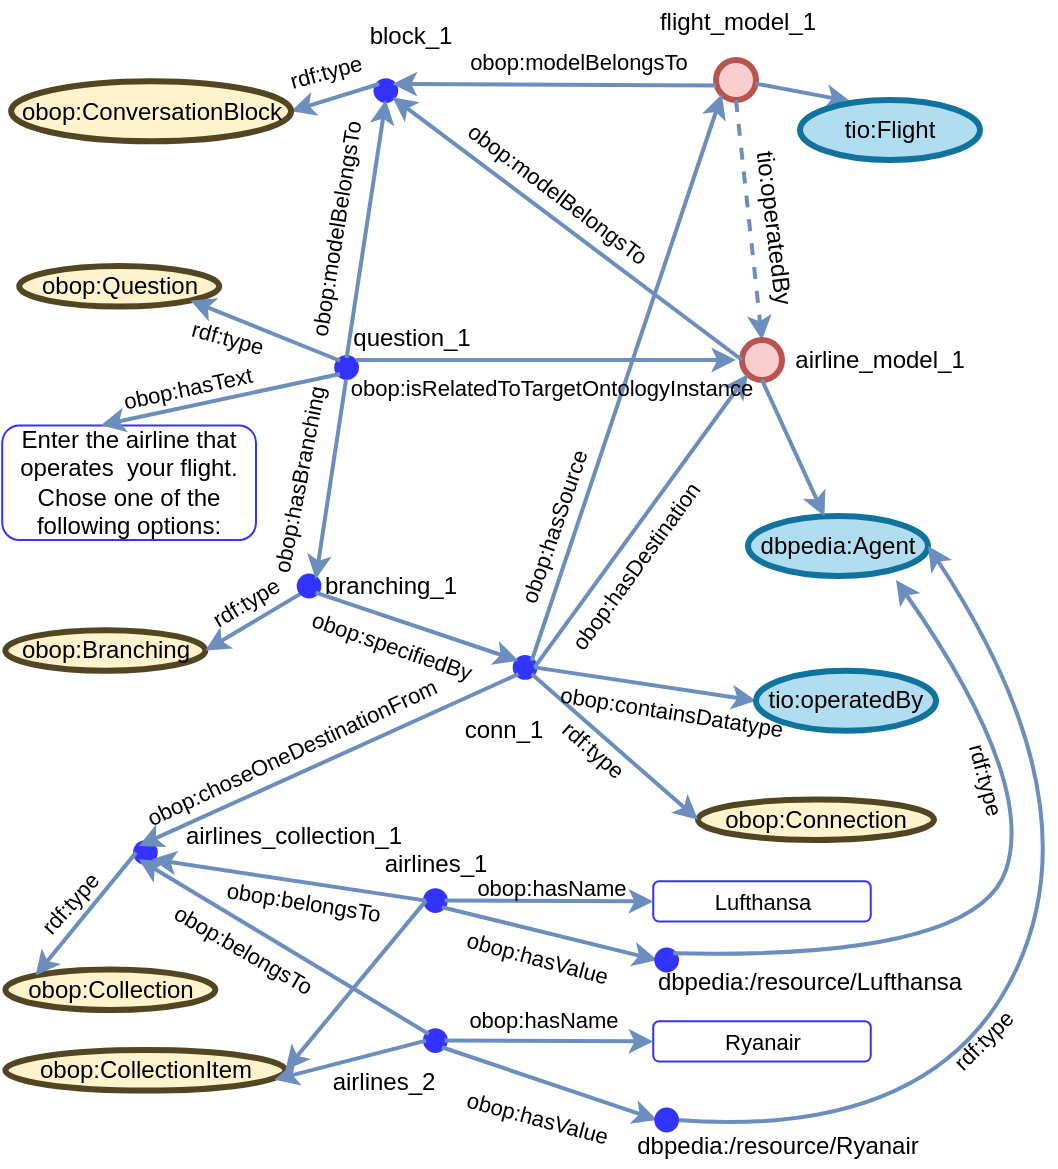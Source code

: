 <mxfile version="20.3.0" type="device"><diagram id="Y75jTk-KJGYCbNqe0n6E" name="Page-1"><mxGraphModel dx="541" dy="1519" grid="1" gridSize="10" guides="1" tooltips="1" connect="1" arrows="1" fold="1" page="1" pageScale="1" pageWidth="827" pageHeight="1169" math="0" shadow="0"><root><mxCell id="0"/><mxCell id="1" parent="0"/><mxCell id="DVhG_GtRtizrIPwF_p6A-2" value="" style="ellipse;whiteSpace=wrap;html=1;aspect=fixed;strokeWidth=3;fillColor=#f8cecc;strokeColor=#b85450;" parent="1" vertex="1"><mxGeometry x="470" y="-270" width="20" height="20" as="geometry"/></mxCell><mxCell id="DVhG_GtRtizrIPwF_p6A-3" value="" style="endArrow=classic;html=1;rounded=0;strokeWidth=2;fillColor=#dae8fc;strokeColor=#6c8ebf;entryX=0.281;entryY=0.024;entryDx=0;entryDy=0;entryPerimeter=0;" parent="1" source="DVhG_GtRtizrIPwF_p6A-2" target="DVhG_GtRtizrIPwF_p6A-55" edge="1"><mxGeometry width="50" height="50" relative="1" as="geometry"><mxPoint x="450" y="-290" as="sourcePoint"/><mxPoint x="510" y="-320" as="targetPoint"/></mxGeometry></mxCell><mxCell id="DVhG_GtRtizrIPwF_p6A-4" value="flight_model_1" style="text;html=1;strokeColor=none;fillColor=none;align=center;verticalAlign=middle;whiteSpace=wrap;rounded=0;strokeWidth=3;" parent="1" vertex="1"><mxGeometry x="440.62" y="-299.38" width="80" height="20" as="geometry"/></mxCell><mxCell id="DVhG_GtRtizrIPwF_p6A-38" value="" style="endArrow=classic;html=1;rounded=0;strokeWidth=2;fillColor=#dae8fc;strokeColor=#6c8ebf;exitX=0.5;exitY=1;exitDx=0;exitDy=0;entryX=0.5;entryY=0;entryDx=0;entryDy=0;dashed=1;" parent="1" source="DVhG_GtRtizrIPwF_p6A-2" target="FDeUy-glK3Z7ZYNWuhvH-17" edge="1"><mxGeometry width="50" height="50" relative="1" as="geometry"><mxPoint x="430" y="-240" as="sourcePoint"/><mxPoint x="310" y="-360" as="targetPoint"/></mxGeometry></mxCell><mxCell id="DVhG_GtRtizrIPwF_p6A-40" value="tio:operatedBy" style="text;html=1;strokeColor=none;fillColor=none;align=center;verticalAlign=middle;whiteSpace=wrap;rounded=0;strokeWidth=3;rotation=83;" parent="1" vertex="1"><mxGeometry x="459" y="-196" width="80" height="20" as="geometry"/></mxCell><mxCell id="DVhG_GtRtizrIPwF_p6A-44" value="obop:modelBelongsTo" style="text;html=1;strokeColor=none;fillColor=none;align=center;verticalAlign=middle;whiteSpace=wrap;rounded=0;strokeWidth=3;fontSize=11;" parent="1" vertex="1"><mxGeometry x="344" y="-279.38" width="115" height="20" as="geometry"/></mxCell><mxCell id="DVhG_GtRtizrIPwF_p6A-51" value="" style="ellipse;whiteSpace=wrap;html=1;aspect=fixed;strokeWidth=3;fillColor=#3333FF;strokeColor=#3333FF;" parent="1" vertex="1"><mxGeometry x="300.23" y="-259.38" width="9.38" height="9.38" as="geometry"/></mxCell><mxCell id="DVhG_GtRtizrIPwF_p6A-52" value="" style="endArrow=none;html=1;rounded=0;strokeWidth=2;fillColor=#dae8fc;strokeColor=#6c8ebf;entryX=-0.006;entryY=0.635;entryDx=0;entryDy=0;entryPerimeter=0;startArrow=classic;startFill=1;endFill=0;exitX=1;exitY=0;exitDx=0;exitDy=0;" parent="1" source="DVhG_GtRtizrIPwF_p6A-51" target="DVhG_GtRtizrIPwF_p6A-2" edge="1"><mxGeometry width="50" height="50" relative="1" as="geometry"><mxPoint x="320" y="-255" as="sourcePoint"/><mxPoint x="309.997" y="-102.36" as="targetPoint"/></mxGeometry></mxCell><mxCell id="DVhG_GtRtizrIPwF_p6A-55" value="tio:Flight" style="ellipse;whiteSpace=wrap;html=1;strokeWidth=3;fillColor=#b1ddf0;strokeColor=#10739e;" parent="1" vertex="1"><mxGeometry x="512" y="-250" width="90" height="30" as="geometry"/></mxCell><mxCell id="DVhG_GtRtizrIPwF_p6A-65" value="" style="endArrow=classic;html=1;rounded=0;strokeWidth=2;fillColor=#dae8fc;strokeColor=#6c8ebf;entryX=1;entryY=0.5;entryDx=0;entryDy=0;exitX=0;exitY=0;exitDx=0;exitDy=0;" parent="1" source="DVhG_GtRtizrIPwF_p6A-51" target="DVhG_GtRtizrIPwF_p6A-66" edge="1"><mxGeometry width="50" height="50" relative="1" as="geometry"><mxPoint x="195.561" y="-137.821" as="sourcePoint"/><mxPoint x="300" y="-188.61" as="targetPoint"/></mxGeometry></mxCell><mxCell id="DVhG_GtRtizrIPwF_p6A-66" value="obop:ConversationBlock" style="ellipse;whiteSpace=wrap;html=1;strokeWidth=3;fillColor=#fff2cc;strokeColor=#524521;" parent="1" vertex="1"><mxGeometry x="117.56" y="-259.38" width="140" height="30" as="geometry"/></mxCell><mxCell id="DVhG_GtRtizrIPwF_p6A-69" value="block_1" style="text;html=1;strokeColor=none;fillColor=none;align=center;verticalAlign=middle;whiteSpace=wrap;rounded=0;strokeWidth=3;rotation=0;" parent="1" vertex="1"><mxGeometry x="295.35" y="-290" width="45.31" height="15.62" as="geometry"/></mxCell><mxCell id="FDeUy-glK3Z7ZYNWuhvH-16" value="" style="ellipse;whiteSpace=wrap;html=1;aspect=fixed;strokeWidth=3;fillColor=#3333FF;strokeColor=#3333FF;" parent="1" vertex="1"><mxGeometry x="280.61" y="-121" width="9.38" height="9.38" as="geometry"/></mxCell><mxCell id="FDeUy-glK3Z7ZYNWuhvH-17" value="" style="ellipse;whiteSpace=wrap;html=1;aspect=fixed;strokeWidth=3;fillColor=#f8cecc;strokeColor=#b85450;" parent="1" vertex="1"><mxGeometry x="483" y="-130" width="20" height="20" as="geometry"/></mxCell><mxCell id="FDeUy-glK3Z7ZYNWuhvH-24" value="" style="endArrow=none;html=1;rounded=0;strokeWidth=2;fillColor=#dae8fc;strokeColor=#6c8ebf;startArrow=classic;startFill=1;endFill=0;" parent="1" edge="1"><mxGeometry width="50" height="50" relative="1" as="geometry"><mxPoint x="480" y="-120" as="sourcePoint"/><mxPoint x="290" y="-120" as="targetPoint"/></mxGeometry></mxCell><mxCell id="FDeUy-glK3Z7ZYNWuhvH-26" value="obop:modelBelongsTo" style="text;html=1;strokeColor=none;fillColor=none;align=center;verticalAlign=middle;whiteSpace=wrap;rounded=0;strokeWidth=3;fontSize=11;rotation=279;" parent="1" vertex="1"><mxGeometry x="240.23" y="-196" width="80" height="20" as="geometry"/></mxCell><mxCell id="FDeUy-glK3Z7ZYNWuhvH-28" value="" style="endArrow=none;html=1;rounded=0;strokeWidth=2;fillColor=#dae8fc;strokeColor=#6c8ebf;entryX=0.5;entryY=0;entryDx=0;entryDy=0;startArrow=classic;startFill=1;endFill=0;exitX=0.5;exitY=1;exitDx=0;exitDy=0;" parent="1" source="DVhG_GtRtizrIPwF_p6A-51" target="FDeUy-glK3Z7ZYNWuhvH-16" edge="1"><mxGeometry width="50" height="50" relative="1" as="geometry"><mxPoint x="290" y="-150" as="sourcePoint"/><mxPoint x="311.994" y="-282.184" as="targetPoint"/></mxGeometry></mxCell><mxCell id="FDeUy-glK3Z7ZYNWuhvH-29" value="rdf:type" style="text;html=1;strokeColor=none;fillColor=none;align=center;verticalAlign=middle;whiteSpace=wrap;rounded=0;strokeWidth=3;fontSize=11;rotation=-15;" parent="1" vertex="1"><mxGeometry x="250.61" y="-274.38" width="48" height="20" as="geometry"/></mxCell><mxCell id="FDeUy-glK3Z7ZYNWuhvH-31" value="" style="endArrow=none;html=1;rounded=0;strokeWidth=2;fillColor=#dae8fc;strokeColor=#6c8ebf;entryX=0;entryY=0.5;entryDx=0;entryDy=0;startArrow=classic;startFill=1;endFill=0;exitX=1;exitY=1;exitDx=0;exitDy=0;" parent="1" source="DVhG_GtRtizrIPwF_p6A-51" target="FDeUy-glK3Z7ZYNWuhvH-17" edge="1"><mxGeometry width="50" height="50" relative="1" as="geometry"><mxPoint x="290" y="-240" as="sourcePoint"/><mxPoint x="455.65" y="-111.62" as="targetPoint"/></mxGeometry></mxCell><mxCell id="FDeUy-glK3Z7ZYNWuhvH-34" value="dbpedia:Agent" style="ellipse;whiteSpace=wrap;html=1;strokeWidth=3;fillColor=#b1ddf0;strokeColor=#10739e;" parent="1" vertex="1"><mxGeometry x="486" y="-42" width="90" height="30" as="geometry"/></mxCell><mxCell id="FDeUy-glK3Z7ZYNWuhvH-35" value="" style="endArrow=classic;html=1;rounded=0;strokeWidth=2;fillColor=#dae8fc;strokeColor=#6c8ebf;exitX=0.5;exitY=1;exitDx=0;exitDy=0;" parent="1" source="FDeUy-glK3Z7ZYNWuhvH-17" target="FDeUy-glK3Z7ZYNWuhvH-34" edge="1"><mxGeometry width="50" height="50" relative="1" as="geometry"><mxPoint x="490" y="-240" as="sourcePoint"/><mxPoint x="490" y="-120" as="targetPoint"/></mxGeometry></mxCell><mxCell id="FDeUy-glK3Z7ZYNWuhvH-39" value="obop:modelBelongsTo" style="text;html=1;strokeColor=none;fillColor=none;align=center;verticalAlign=middle;whiteSpace=wrap;rounded=0;strokeWidth=3;fontSize=11;rotation=37;" parent="1" vertex="1"><mxGeometry x="351" y="-213" width="80" height="20" as="geometry"/></mxCell><mxCell id="FDeUy-glK3Z7ZYNWuhvH-40" value="" style="ellipse;whiteSpace=wrap;html=1;aspect=fixed;strokeWidth=3;fillColor=#3333FF;strokeColor=#3333FF;" parent="1" vertex="1"><mxGeometry x="369.85" y="29" width="9.38" height="9.38" as="geometry"/></mxCell><mxCell id="FDeUy-glK3Z7ZYNWuhvH-41" value="conn_1" style="text;html=1;strokeColor=none;fillColor=none;align=center;verticalAlign=middle;whiteSpace=wrap;rounded=0;strokeWidth=3;rotation=0;" parent="1" vertex="1"><mxGeometry x="334.38" y="55.38" width="60" height="20" as="geometry"/></mxCell><mxCell id="FDeUy-glK3Z7ZYNWuhvH-42" value="" style="endArrow=none;html=1;rounded=0;strokeWidth=2;fillColor=#dae8fc;strokeColor=#6c8ebf;startArrow=classic;startFill=1;endFill=0;exitX=0;exitY=1;exitDx=0;exitDy=0;entryX=1;entryY=0;entryDx=0;entryDy=0;" parent="1" source="DVhG_GtRtizrIPwF_p6A-2" target="FDeUy-glK3Z7ZYNWuhvH-40" edge="1"><mxGeometry width="50" height="50" relative="1" as="geometry"><mxPoint x="490" y="-110" as="sourcePoint"/><mxPoint x="300" y="-110" as="targetPoint"/></mxGeometry></mxCell><mxCell id="FDeUy-glK3Z7ZYNWuhvH-43" value="" style="endArrow=none;html=1;rounded=0;strokeWidth=2;fillColor=#dae8fc;strokeColor=#6c8ebf;startArrow=classic;startFill=1;endFill=0;exitX=0;exitY=1;exitDx=0;exitDy=0;entryX=1;entryY=0.5;entryDx=0;entryDy=0;" parent="1" source="FDeUy-glK3Z7ZYNWuhvH-17" target="FDeUy-glK3Z7ZYNWuhvH-40" edge="1"><mxGeometry width="50" height="50" relative="1" as="geometry"><mxPoint x="482.929" y="-242.929" as="sourcePoint"/><mxPoint x="292.856" y="51.374" as="targetPoint"/></mxGeometry></mxCell><mxCell id="FDeUy-glK3Z7ZYNWuhvH-44" value="obop:hasSource" style="text;html=1;strokeColor=none;fillColor=none;align=center;verticalAlign=middle;whiteSpace=wrap;rounded=0;strokeWidth=3;fontSize=11;rotation=289;" parent="1" vertex="1"><mxGeometry x="349.23" y="-47.0" width="80" height="20" as="geometry"/></mxCell><mxCell id="FDeUy-glK3Z7ZYNWuhvH-45" value="obop:hasDestination" style="text;html=1;strokeColor=none;fillColor=none;align=center;verticalAlign=middle;whiteSpace=wrap;rounded=0;strokeWidth=3;fontSize=11;rotation=306;" parent="1" vertex="1"><mxGeometry x="390" y="-27.0" width="80" height="20" as="geometry"/></mxCell><mxCell id="FDeUy-glK3Z7ZYNWuhvH-47" value="" style="endArrow=none;html=1;rounded=0;strokeWidth=2;fillColor=#dae8fc;strokeColor=#6c8ebf;startArrow=classic;startFill=1;endFill=0;exitX=0;exitY=0.5;exitDx=0;exitDy=0;entryX=1;entryY=0.5;entryDx=0;entryDy=0;" parent="1" source="FDeUy-glK3Z7ZYNWuhvH-49" target="FDeUy-glK3Z7ZYNWuhvH-40" edge="1"><mxGeometry width="50" height="50" relative="1" as="geometry"><mxPoint x="490" y="110" as="sourcePoint"/><mxPoint x="300" y="110" as="targetPoint"/></mxGeometry></mxCell><mxCell id="FDeUy-glK3Z7ZYNWuhvH-49" value="tio:operatedBy" style="ellipse;whiteSpace=wrap;html=1;strokeWidth=3;fillColor=#b1ddf0;strokeColor=#10739e;" parent="1" vertex="1"><mxGeometry x="490" y="35.38" width="90" height="30" as="geometry"/></mxCell><mxCell id="FDeUy-glK3Z7ZYNWuhvH-50" value="" style="ellipse;whiteSpace=wrap;html=1;aspect=fixed;strokeWidth=3;fillColor=#3333FF;strokeColor=#3333FF;" parent="1" vertex="1"><mxGeometry x="180" y="121.62" width="9.38" height="9.38" as="geometry"/></mxCell><mxCell id="FDeUy-glK3Z7ZYNWuhvH-51" value="airlines_collection_1" style="text;html=1;strokeColor=none;fillColor=none;align=center;verticalAlign=middle;whiteSpace=wrap;rounded=0;strokeWidth=3;rotation=0;" parent="1" vertex="1"><mxGeometry x="229" y="107.62" width="60" height="20" as="geometry"/></mxCell><mxCell id="FDeUy-glK3Z7ZYNWuhvH-52" value="obop:Collection" style="ellipse;whiteSpace=wrap;html=1;strokeWidth=3;fillColor=#fff2cc;strokeColor=#524521;" parent="1" vertex="1"><mxGeometry x="114.69" y="184.69" width="105" height="20.31" as="geometry"/></mxCell><mxCell id="FDeUy-glK3Z7ZYNWuhvH-53" value="" style="endArrow=none;html=1;rounded=0;strokeWidth=2;fillColor=#dae8fc;strokeColor=#6c8ebf;startArrow=classic;startFill=1;endFill=0;exitX=0;exitY=0;exitDx=0;exitDy=0;entryX=0;entryY=0.5;entryDx=0;entryDy=0;" parent="1" source="FDeUy-glK3Z7ZYNWuhvH-52" target="FDeUy-glK3Z7ZYNWuhvH-50" edge="1"><mxGeometry width="50" height="50" relative="1" as="geometry"><mxPoint x="490" y="-165" as="sourcePoint"/><mxPoint x="300" y="-165" as="targetPoint"/></mxGeometry></mxCell><mxCell id="FDeUy-glK3Z7ZYNWuhvH-54" value="airlines_1" style="text;html=1;strokeColor=none;fillColor=none;align=center;verticalAlign=middle;whiteSpace=wrap;rounded=0;strokeWidth=3;rotation=0;" parent="1" vertex="1"><mxGeometry x="300" y="121.62" width="60" height="20" as="geometry"/></mxCell><mxCell id="FDeUy-glK3Z7ZYNWuhvH-55" value="" style="ellipse;whiteSpace=wrap;html=1;aspect=fixed;strokeWidth=3;fillColor=#3333FF;strokeColor=#3333FF;" parent="1" vertex="1"><mxGeometry x="325" y="145.62" width="9.38" height="9.38" as="geometry"/></mxCell><mxCell id="FDeUy-glK3Z7ZYNWuhvH-56" value="Lufthansa" style="rounded=1;whiteSpace=wrap;html=1;strokeColor=#3333FF;fontSize=11;fillColor=none;" parent="1" vertex="1"><mxGeometry x="438.61" y="140.62" width="108.77" height="20.19" as="geometry"/></mxCell><mxCell id="FDeUy-glK3Z7ZYNWuhvH-57" value="" style="endArrow=none;html=1;rounded=0;strokeWidth=2;fillColor=#dae8fc;strokeColor=#6c8ebf;startArrow=classic;startFill=1;endFill=0;exitX=0;exitY=0.5;exitDx=0;exitDy=0;entryX=1;entryY=0.5;entryDx=0;entryDy=0;" parent="1" source="FDeUy-glK3Z7ZYNWuhvH-56" target="FDeUy-glK3Z7ZYNWuhvH-55" edge="1"><mxGeometry width="50" height="50" relative="1" as="geometry"><mxPoint x="475.0" y="-0.31" as="sourcePoint"/><mxPoint x="294.23" y="-0.31" as="targetPoint"/></mxGeometry></mxCell><mxCell id="FDeUy-glK3Z7ZYNWuhvH-58" value="obop:hasName" style="text;html=1;strokeColor=none;fillColor=none;align=center;verticalAlign=middle;whiteSpace=wrap;rounded=0;strokeWidth=3;fontSize=11;rotation=0;" parent="1" vertex="1"><mxGeometry x="348" y="134.38" width="80" height="20" as="geometry"/></mxCell><mxCell id="FDeUy-glK3Z7ZYNWuhvH-59" value="airlines_2" style="text;html=1;strokeColor=none;fillColor=none;align=center;verticalAlign=middle;whiteSpace=wrap;rounded=0;strokeWidth=3;rotation=0;" parent="1" vertex="1"><mxGeometry x="274" y="230.81" width="60" height="20" as="geometry"/></mxCell><mxCell id="FDeUy-glK3Z7ZYNWuhvH-60" value="" style="ellipse;whiteSpace=wrap;html=1;aspect=fixed;strokeWidth=3;fillColor=#3333FF;strokeColor=#3333FF;" parent="1" vertex="1"><mxGeometry x="325" y="215.62" width="9.38" height="9.38" as="geometry"/></mxCell><mxCell id="FDeUy-glK3Z7ZYNWuhvH-61" value="Ryanair" style="rounded=1;whiteSpace=wrap;html=1;strokeColor=#3333FF;fontSize=11;fillColor=none;" parent="1" vertex="1"><mxGeometry x="438.61" y="210.62" width="108.77" height="20.19" as="geometry"/></mxCell><mxCell id="FDeUy-glK3Z7ZYNWuhvH-62" value="" style="endArrow=none;html=1;rounded=0;strokeWidth=2;fillColor=#dae8fc;strokeColor=#6c8ebf;startArrow=classic;startFill=1;endFill=0;exitX=0;exitY=0.5;exitDx=0;exitDy=0;entryX=1;entryY=0.5;entryDx=0;entryDy=0;" parent="1" source="FDeUy-glK3Z7ZYNWuhvH-61" target="FDeUy-glK3Z7ZYNWuhvH-60" edge="1"><mxGeometry width="50" height="50" relative="1" as="geometry"><mxPoint x="475.0" y="69.69" as="sourcePoint"/><mxPoint x="294.23" y="69.69" as="targetPoint"/></mxGeometry></mxCell><mxCell id="FDeUy-glK3Z7ZYNWuhvH-63" value="obop:hasName" style="text;html=1;strokeColor=none;fillColor=none;align=center;verticalAlign=middle;whiteSpace=wrap;rounded=0;strokeWidth=3;fontSize=11;rotation=0;" parent="1" vertex="1"><mxGeometry x="344" y="200.38" width="80" height="20" as="geometry"/></mxCell><mxCell id="FDeUy-glK3Z7ZYNWuhvH-64" value="obop:CollectionItem" style="ellipse;whiteSpace=wrap;html=1;strokeWidth=3;fillColor=#fff2cc;strokeColor=#524521;" parent="1" vertex="1"><mxGeometry x="114.69" y="225" width="140" height="20.31" as="geometry"/></mxCell><mxCell id="FDeUy-glK3Z7ZYNWuhvH-65" value="" style="endArrow=none;html=1;rounded=0;strokeWidth=2;fillColor=#dae8fc;strokeColor=#6c8ebf;startArrow=classic;startFill=1;endFill=0;exitX=1;exitY=0.5;exitDx=0;exitDy=0;entryX=0;entryY=0.5;entryDx=0;entryDy=0;" parent="1" source="FDeUy-glK3Z7ZYNWuhvH-64" target="FDeUy-glK3Z7ZYNWuhvH-55" edge="1"><mxGeometry width="50" height="50" relative="1" as="geometry"><mxPoint x="460.0" y="125.155" as="sourcePoint"/><mxPoint x="299.99" y="119.69" as="targetPoint"/></mxGeometry></mxCell><mxCell id="FDeUy-glK3Z7ZYNWuhvH-66" value="" style="endArrow=none;html=1;rounded=0;strokeWidth=2;fillColor=#dae8fc;strokeColor=#6c8ebf;startArrow=classic;startFill=1;endFill=0;exitX=0.961;exitY=0.732;exitDx=0;exitDy=0;entryX=0;entryY=0.5;entryDx=0;entryDy=0;exitPerimeter=0;" parent="1" source="FDeUy-glK3Z7ZYNWuhvH-64" target="FDeUy-glK3Z7ZYNWuhvH-60" edge="1"><mxGeometry width="50" height="50" relative="1" as="geometry"><mxPoint x="234.23" y="175.155" as="sourcePoint"/><mxPoint x="335.0" y="160.31" as="targetPoint"/></mxGeometry></mxCell><mxCell id="FDeUy-glK3Z7ZYNWuhvH-68" value="" style="endArrow=none;html=1;rounded=0;strokeWidth=2;fillColor=#dae8fc;strokeColor=#6c8ebf;startArrow=classic;startFill=1;endFill=0;entryX=1;entryY=1;entryDx=0;entryDy=0;exitX=0;exitY=0.5;exitDx=0;exitDy=0;" parent="1" source="FDeUy-glK3Z7ZYNWuhvH-71" target="FDeUy-glK3Z7ZYNWuhvH-55" edge="1"><mxGeometry width="50" height="50" relative="1" as="geometry"><mxPoint x="440" y="175" as="sourcePoint"/><mxPoint x="318.374" y="171.626" as="targetPoint"/></mxGeometry></mxCell><mxCell id="FDeUy-glK3Z7ZYNWuhvH-69" value="obop:hasValue" style="text;html=1;strokeColor=none;fillColor=none;align=center;verticalAlign=middle;whiteSpace=wrap;rounded=0;strokeWidth=3;fontSize=11;rotation=15;" parent="1" vertex="1"><mxGeometry x="340.61" y="168.62" width="80" height="20" as="geometry"/></mxCell><mxCell id="FDeUy-glK3Z7ZYNWuhvH-71" value="" style="ellipse;whiteSpace=wrap;html=1;aspect=fixed;strokeWidth=3;fillColor=#3333FF;strokeColor=#3333FF;" parent="1" vertex="1"><mxGeometry x="440.62" y="175.31" width="9.38" height="9.38" as="geometry"/></mxCell><mxCell id="FDeUy-glK3Z7ZYNWuhvH-72" value="dbpedia:/resource/Lufthansa" style="text;html=1;strokeColor=none;fillColor=none;align=center;verticalAlign=middle;whiteSpace=wrap;rounded=0;strokeWidth=3;rotation=0;" parent="1" vertex="1"><mxGeometry x="487.38" y="180.81" width="60" height="20" as="geometry"/></mxCell><mxCell id="FDeUy-glK3Z7ZYNWuhvH-73" value="" style="curved=1;endArrow=classic;html=1;rounded=0;fontSize=11;exitX=1;exitY=0;exitDx=0;exitDy=0;strokeColor=#6C8EBF;strokeWidth=2;" parent="1" source="FDeUy-glK3Z7ZYNWuhvH-71" edge="1"><mxGeometry width="50" height="50" relative="1" as="geometry"><mxPoint x="350" y="120" as="sourcePoint"/><mxPoint x="560" y="-10" as="targetPoint"/><Array as="points"><mxPoint x="600" y="180"/><mxPoint x="630" y="90"/></Array></mxGeometry></mxCell><mxCell id="FDeUy-glK3Z7ZYNWuhvH-74" value="rdf:type" style="text;html=1;strokeColor=none;fillColor=none;align=center;verticalAlign=middle;whiteSpace=wrap;rounded=0;strokeWidth=3;fontSize=11;rotation=75;" parent="1" vertex="1"><mxGeometry x="565" y="80" width="80" height="20" as="geometry"/></mxCell><mxCell id="FDeUy-glK3Z7ZYNWuhvH-75" value="" style="curved=1;endArrow=classic;html=1;rounded=0;fontSize=11;entryX=1;entryY=0.5;entryDx=0;entryDy=0;strokeColor=#6C8EBF;strokeWidth=2;exitX=1;exitY=0.5;exitDx=0;exitDy=0;" parent="1" source="FDeUy-glK3Z7ZYNWuhvH-79" target="FDeUy-glK3Z7ZYNWuhvH-34" edge="1"><mxGeometry width="50" height="50" relative="1" as="geometry"><mxPoint x="460" y="330.571" as="sourcePoint"/><mxPoint x="583.57" y="-8" as="targetPoint"/><Array as="points"><mxPoint x="580" y="270"/><mxPoint x="660" y="100"/></Array></mxGeometry></mxCell><mxCell id="FDeUy-glK3Z7ZYNWuhvH-77" value="" style="endArrow=none;html=1;rounded=0;strokeWidth=2;fillColor=#dae8fc;strokeColor=#6c8ebf;startArrow=classic;startFill=1;endFill=0;entryX=1;entryY=1;entryDx=0;entryDy=0;exitX=0;exitY=0.5;exitDx=0;exitDy=0;" parent="1" source="FDeUy-glK3Z7ZYNWuhvH-79" target="FDeUy-glK3Z7ZYNWuhvH-60" edge="1"><mxGeometry width="50" height="50" relative="1" as="geometry"><mxPoint x="440" y="255" as="sourcePoint"/><mxPoint x="333.006" y="233.626" as="targetPoint"/></mxGeometry></mxCell><mxCell id="FDeUy-glK3Z7ZYNWuhvH-78" value="obop:hasValue" style="text;html=1;strokeColor=none;fillColor=none;align=center;verticalAlign=middle;whiteSpace=wrap;rounded=0;strokeWidth=3;fontSize=11;rotation=15;" parent="1" vertex="1"><mxGeometry x="340.61" y="248.62" width="80" height="20" as="geometry"/></mxCell><mxCell id="FDeUy-glK3Z7ZYNWuhvH-79" value="" style="ellipse;whiteSpace=wrap;html=1;aspect=fixed;strokeWidth=3;fillColor=#3333FF;strokeColor=#3333FF;" parent="1" vertex="1"><mxGeometry x="440.62" y="255.31" width="9.38" height="9.38" as="geometry"/></mxCell><mxCell id="FDeUy-glK3Z7ZYNWuhvH-80" value="dbpedia:/resource/Ryanair" style="text;html=1;strokeColor=none;fillColor=none;align=center;verticalAlign=middle;whiteSpace=wrap;rounded=0;strokeWidth=3;rotation=0;" parent="1" vertex="1"><mxGeometry x="471" y="263" width="60" height="20" as="geometry"/></mxCell><mxCell id="FDeUy-glK3Z7ZYNWuhvH-83" value="rdf:type" style="text;html=1;strokeColor=none;fillColor=none;align=center;verticalAlign=middle;whiteSpace=wrap;rounded=0;strokeWidth=3;fontSize=11;rotation=-45;" parent="1" vertex="1"><mxGeometry x="564" y="210.31" width="80" height="20" as="geometry"/></mxCell><mxCell id="FDeUy-glK3Z7ZYNWuhvH-85" value="" style="endArrow=none;html=1;rounded=0;strokeWidth=2;fillColor=#dae8fc;strokeColor=#6c8ebf;startArrow=classic;startFill=1;endFill=0;exitX=0;exitY=1;exitDx=0;exitDy=0;entryX=0;entryY=0;entryDx=0;entryDy=0;" parent="1" source="FDeUy-glK3Z7ZYNWuhvH-50" target="FDeUy-glK3Z7ZYNWuhvH-60" edge="1"><mxGeometry width="50" height="50" relative="1" as="geometry"><mxPoint x="285.15" y="240.487" as="sourcePoint"/><mxPoint x="320" y="215" as="targetPoint"/></mxGeometry></mxCell><mxCell id="FDeUy-glK3Z7ZYNWuhvH-88" value="" style="endArrow=none;html=1;rounded=0;strokeWidth=2;fillColor=#dae8fc;strokeColor=#6c8ebf;startArrow=classic;startFill=1;endFill=0;exitX=1;exitY=1;exitDx=0;exitDy=0;entryX=0;entryY=0.5;entryDx=0;entryDy=0;" parent="1" source="FDeUy-glK3Z7ZYNWuhvH-50" target="FDeUy-glK3Z7ZYNWuhvH-55" edge="1"><mxGeometry width="50" height="50" relative="1" as="geometry"><mxPoint x="231.984" y="123.006" as="sourcePoint"/><mxPoint x="336.374" y="226.994" as="targetPoint"/></mxGeometry></mxCell><mxCell id="FDeUy-glK3Z7ZYNWuhvH-89" value="obop:belongsTo" style="text;html=1;strokeColor=none;fillColor=none;align=center;verticalAlign=middle;whiteSpace=wrap;rounded=0;strokeWidth=3;fontSize=11;rotation=30;" parent="1" vertex="1"><mxGeometry x="194" y="164.69" width="80" height="20" as="geometry"/></mxCell><mxCell id="FDeUy-glK3Z7ZYNWuhvH-90" value="obop:belongsTo" style="text;html=1;strokeColor=none;fillColor=none;align=center;verticalAlign=middle;whiteSpace=wrap;rounded=0;strokeWidth=3;fontSize=11;rotation=9;" parent="1" vertex="1"><mxGeometry x="223.54" y="140.62" width="80" height="20" as="geometry"/></mxCell><mxCell id="FDeUy-glK3Z7ZYNWuhvH-91" value="" style="endArrow=none;html=1;rounded=0;strokeWidth=2;fillColor=#dae8fc;strokeColor=#6c8ebf;startArrow=classic;startFill=1;endFill=0;entryX=0;entryY=1;entryDx=0;entryDy=0;exitX=0;exitY=0;exitDx=0;exitDy=0;" parent="1" source="FDeUy-glK3Z7ZYNWuhvH-50" target="FDeUy-glK3Z7ZYNWuhvH-40" edge="1"><mxGeometry width="50" height="50" relative="1" as="geometry"><mxPoint x="220" y="150" as="sourcePoint"/><mxPoint x="294.23" y="54.69" as="targetPoint"/></mxGeometry></mxCell><mxCell id="FDeUy-glK3Z7ZYNWuhvH-92" value="obop:choseOneDestinationFrom" style="text;html=1;strokeColor=none;fillColor=none;align=center;verticalAlign=middle;whiteSpace=wrap;rounded=0;strokeWidth=3;fontSize=11;rotation=-25;" parent="1" vertex="1"><mxGeometry x="218.24" y="66" width="80" height="20" as="geometry"/></mxCell><mxCell id="FDeUy-glK3Z7ZYNWuhvH-93" value="obop:Branching" style="ellipse;whiteSpace=wrap;html=1;strokeWidth=3;fillColor=#fff2cc;strokeColor=#524521;" parent="1" vertex="1"><mxGeometry x="114.69" y="15.07" width="100" height="20.31" as="geometry"/></mxCell><mxCell id="FDeUy-glK3Z7ZYNWuhvH-94" value="" style="endArrow=none;html=1;rounded=0;strokeWidth=2;fillColor=#dae8fc;strokeColor=#6c8ebf;startArrow=classic;startFill=1;endFill=0;exitX=1;exitY=0.5;exitDx=0;exitDy=0;entryX=0;entryY=1;entryDx=0;entryDy=0;" parent="1" source="FDeUy-glK3Z7ZYNWuhvH-93" target="FDeUy-glK3Z7ZYNWuhvH-95" edge="1"><mxGeometry width="50" height="50" relative="1" as="geometry"><mxPoint x="473.549" y="-177.619" as="sourcePoint"/><mxPoint x="283.476" y="116.684" as="targetPoint"/></mxGeometry></mxCell><mxCell id="FDeUy-glK3Z7ZYNWuhvH-25" value="branching_1" style="text;html=1;strokeColor=none;fillColor=none;align=center;verticalAlign=middle;whiteSpace=wrap;rounded=0;strokeWidth=3;rotation=0;" parent="1" vertex="1"><mxGeometry x="281.31" y="-17" width="53.07" height="20" as="geometry"/></mxCell><mxCell id="FDeUy-glK3Z7ZYNWuhvH-95" value="" style="ellipse;whiteSpace=wrap;html=1;aspect=fixed;strokeWidth=3;fillColor=#3333FF;strokeColor=#3333FF;" parent="1" vertex="1"><mxGeometry x="261.85" y="-11.69" width="9.38" height="9.38" as="geometry"/></mxCell><mxCell id="FDeUy-glK3Z7ZYNWuhvH-96" value="question_1" style="text;html=1;strokeColor=none;fillColor=none;align=center;verticalAlign=middle;whiteSpace=wrap;rounded=0;strokeWidth=3;rotation=0;" parent="1" vertex="1"><mxGeometry x="288.0" y="-141" width="60" height="20" as="geometry"/></mxCell><mxCell id="FDeUy-glK3Z7ZYNWuhvH-97" value="" style="endArrow=none;html=1;rounded=0;strokeWidth=2;fillColor=#dae8fc;strokeColor=#6c8ebf;startArrow=classic;startFill=1;endFill=0;exitX=1;exitY=0;exitDx=0;exitDy=0;" parent="1" source="FDeUy-glK3Z7ZYNWuhvH-95" edge="1"><mxGeometry width="50" height="50" relative="1" as="geometry"><mxPoint x="285.92" y="-240" as="sourcePoint"/><mxPoint x="285" y="-110" as="targetPoint"/></mxGeometry></mxCell><mxCell id="FDeUy-glK3Z7ZYNWuhvH-98" value="obop:Question" style="ellipse;whiteSpace=wrap;html=1;strokeWidth=3;fillColor=#fff2cc;strokeColor=#524521;" parent="1" vertex="1"><mxGeometry x="121.61" y="-167" width="100" height="20.31" as="geometry"/></mxCell><mxCell id="FDeUy-glK3Z7ZYNWuhvH-99" value="" style="endArrow=none;html=1;rounded=0;strokeWidth=2;fillColor=#dae8fc;strokeColor=#6c8ebf;startArrow=classic;startFill=1;endFill=0;entryX=0;entryY=0;entryDx=0;entryDy=0;exitX=1;exitY=1;exitDx=0;exitDy=0;" parent="1" source="FDeUy-glK3Z7ZYNWuhvH-98" target="FDeUy-glK3Z7ZYNWuhvH-16" edge="1"><mxGeometry width="50" height="50" relative="1" as="geometry"><mxPoint x="230" y="-140" as="sourcePoint"/><mxPoint x="290" y="-120" as="targetPoint"/></mxGeometry></mxCell><mxCell id="FDeUy-glK3Z7ZYNWuhvH-102" value="obop:specifiedBy" style="text;html=1;strokeColor=none;fillColor=none;align=center;verticalAlign=middle;whiteSpace=wrap;rounded=0;strokeWidth=3;fontSize=11;rotation=19;" parent="1" vertex="1"><mxGeometry x="268.0" y="13.38" width="80" height="20" as="geometry"/></mxCell><mxCell id="FDeUy-glK3Z7ZYNWuhvH-103" value="obop:hasBranching" style="text;html=1;strokeColor=none;fillColor=none;align=center;verticalAlign=middle;whiteSpace=wrap;rounded=0;strokeWidth=3;fontSize=11;rotation=281;" parent="1" vertex="1"><mxGeometry x="221.61" y="-70" width="80" height="20" as="geometry"/></mxCell><mxCell id="FDeUy-glK3Z7ZYNWuhvH-104" value="rdf:type" style="text;html=1;strokeColor=none;fillColor=none;align=center;verticalAlign=middle;whiteSpace=wrap;rounded=0;strokeWidth=3;fontSize=11;rotation=329;" parent="1" vertex="1"><mxGeometry x="210.3" y="-9" width="50.01" height="20" as="geometry"/></mxCell><mxCell id="FDeUy-glK3Z7ZYNWuhvH-105" value="rdf:type" style="text;html=1;strokeColor=none;fillColor=none;align=center;verticalAlign=middle;whiteSpace=wrap;rounded=0;strokeWidth=3;fontSize=11;rotation=15;" parent="1" vertex="1"><mxGeometry x="201.23" y="-141" width="50.01" height="20" as="geometry"/></mxCell><mxCell id="FDeUy-glK3Z7ZYNWuhvH-106" value="" style="endArrow=none;html=1;rounded=0;strokeWidth=2;fillColor=#dae8fc;strokeColor=#6c8ebf;startArrow=classic;startFill=1;endFill=0;exitX=0;exitY=0;exitDx=0;exitDy=0;entryX=1;entryY=1;entryDx=0;entryDy=0;" parent="1" source="FDeUy-glK3Z7ZYNWuhvH-40" target="FDeUy-glK3Z7ZYNWuhvH-95" edge="1"><mxGeometry width="50" height="50" relative="1" as="geometry"><mxPoint x="279.856" y="-0.316" as="sourcePoint"/><mxPoint x="295" y="-100" as="targetPoint"/></mxGeometry></mxCell><mxCell id="FDeUy-glK3Z7ZYNWuhvH-108" value="obop:Connection" style="ellipse;whiteSpace=wrap;html=1;strokeWidth=3;fillColor=#fff2cc;strokeColor=#524521;" parent="1" vertex="1"><mxGeometry x="461" y="99.69" width="118" height="20.31" as="geometry"/></mxCell><mxCell id="FDeUy-glK3Z7ZYNWuhvH-110" value="" style="endArrow=none;html=1;rounded=0;strokeWidth=2;fillColor=#dae8fc;strokeColor=#6c8ebf;startArrow=classic;startFill=1;endFill=0;exitX=0;exitY=0.5;exitDx=0;exitDy=0;entryX=1;entryY=1;entryDx=0;entryDy=0;" parent="1" source="FDeUy-glK3Z7ZYNWuhvH-108" target="FDeUy-glK3Z7ZYNWuhvH-40" edge="1"><mxGeometry width="50" height="50" relative="1" as="geometry"><mxPoint x="414.224" y="167.374" as="sourcePoint"/><mxPoint x="349.856" y="86.316" as="targetPoint"/></mxGeometry></mxCell><mxCell id="FDeUy-glK3Z7ZYNWuhvH-111" value="rdf:type" style="text;html=1;strokeColor=none;fillColor=none;align=center;verticalAlign=middle;whiteSpace=wrap;rounded=0;strokeWidth=3;fontSize=11;rotation=41;" parent="1" vertex="1"><mxGeometry x="383.99" y="64.69" width="50.01" height="20" as="geometry"/></mxCell><mxCell id="FDeUy-glK3Z7ZYNWuhvH-113" value="rdf:type" style="text;html=1;strokeColor=none;fillColor=none;align=center;verticalAlign=middle;whiteSpace=wrap;rounded=0;strokeWidth=3;fontSize=11;rotation=312;" parent="1" vertex="1"><mxGeometry x="121.61" y="141.62" width="50.01" height="20" as="geometry"/></mxCell><mxCell id="kExim2e6b15hJnCg8_UY-3" value="&lt;span style=&quot;font-size: 12px;&quot;&gt;Enter the airline that operates&amp;nbsp; your flight. Chose one of the following options:&lt;/span&gt;" style="rounded=1;whiteSpace=wrap;html=1;strokeColor=#3333FF;fontSize=11;fillColor=none;" parent="1" vertex="1"><mxGeometry x="113.12" y="-87.19" width="126.88" height="57.19" as="geometry"/></mxCell><mxCell id="kExim2e6b15hJnCg8_UY-4" value="" style="endArrow=none;html=1;rounded=0;strokeWidth=2;fillColor=#dae8fc;strokeColor=#6c8ebf;startArrow=classic;startFill=1;endFill=0;entryX=0;entryY=1;entryDx=0;entryDy=0;exitX=0.389;exitY=-0.004;exitDx=0;exitDy=0;exitPerimeter=0;" parent="1" source="kExim2e6b15hJnCg8_UY-3" target="FDeUy-glK3Z7ZYNWuhvH-16" edge="1"><mxGeometry width="50" height="50" relative="1" as="geometry"><mxPoint x="217.806" y="-139.839" as="sourcePoint"/><mxPoint x="291.984" y="-109.626" as="targetPoint"/></mxGeometry></mxCell><mxCell id="kExim2e6b15hJnCg8_UY-5" value="obop:hasText" style="text;html=1;strokeColor=none;fillColor=none;align=center;verticalAlign=middle;whiteSpace=wrap;rounded=0;strokeWidth=3;fontSize=11;rotation=348;" parent="1" vertex="1"><mxGeometry x="181.23" y="-116" width="50.01" height="20" as="geometry"/></mxCell><mxCell id="FDeUy-glK3Z7ZYNWuhvH-48" value="obop:containsDatatype" style="text;html=1;strokeColor=none;fillColor=none;align=center;verticalAlign=middle;whiteSpace=wrap;rounded=0;strokeWidth=3;fontSize=11;rotation=9;" parent="1" vertex="1"><mxGeometry x="408" y="46.0" width="80" height="20" as="geometry"/></mxCell><mxCell id="FDeUy-glK3Z7ZYNWuhvH-18" value="airline_model_1" style="text;html=1;strokeColor=none;fillColor=none;align=center;verticalAlign=middle;whiteSpace=wrap;rounded=0;strokeWidth=3;" parent="1" vertex="1"><mxGeometry x="512" y="-130" width="80" height="20" as="geometry"/></mxCell><mxCell id="FDeUy-glK3Z7ZYNWuhvH-30" value="obop:isRelatedToTargetOntologyInstance" style="text;html=1;strokeColor=none;fillColor=none;align=center;verticalAlign=middle;whiteSpace=wrap;rounded=0;strokeWidth=3;fontSize=11;rotation=0;" parent="1" vertex="1"><mxGeometry x="348" y="-116" width="80" height="20" as="geometry"/></mxCell></root></mxGraphModel></diagram></mxfile>
